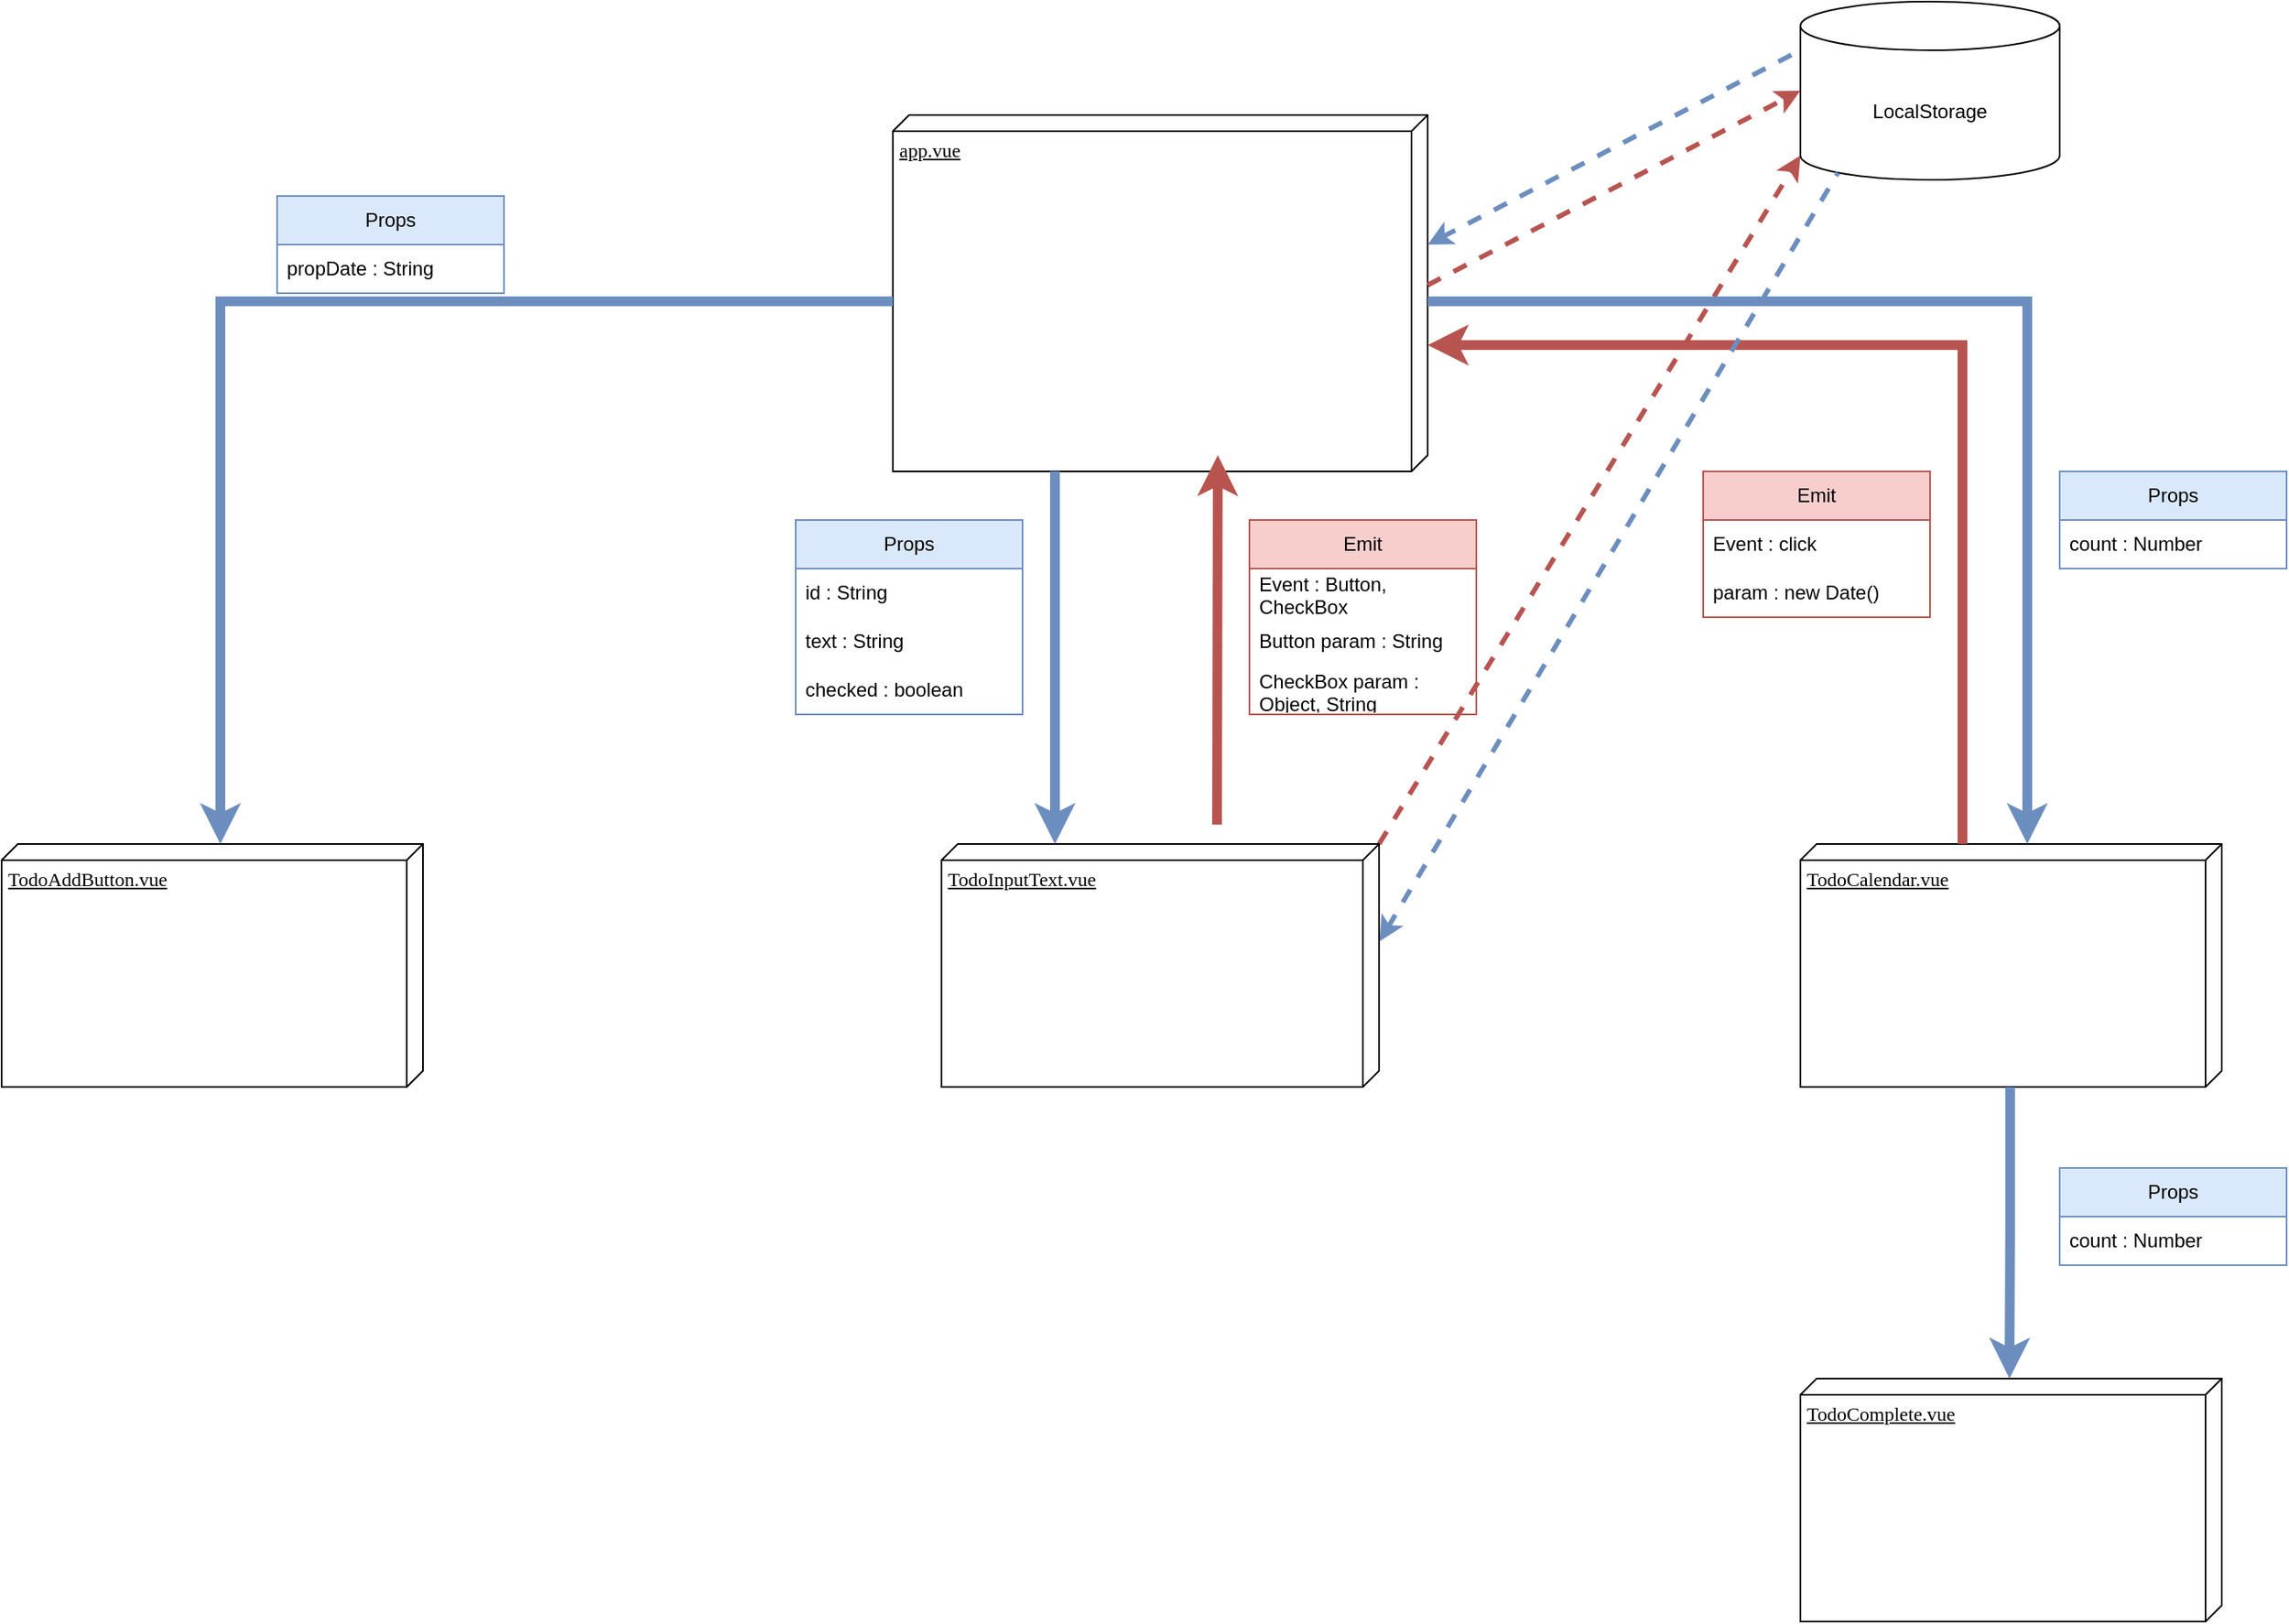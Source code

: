 <mxfile version="22.1.18" type="github">
  <diagram name="Page-1" id="5f0bae14-7c28-e335-631c-24af17079c00">
    <mxGraphModel dx="2722" dy="1065" grid="1" gridSize="10" guides="1" tooltips="1" connect="1" arrows="1" fold="1" page="1" pageScale="1" pageWidth="1100" pageHeight="850" background="none" math="0" shadow="0">
      <root>
        <mxCell id="0" />
        <mxCell id="1" parent="0" />
        <mxCell id="PG6F--C3BCuWcFgW1hUm-42" value="" style="endArrow=classic;dashed=1;html=1;rounded=0;elbow=vertical;entryX=0;entryY=1;entryDx=0;entryDy=-15;entryPerimeter=0;strokeWidth=3;fillColor=#f8cecc;strokeColor=#b85450;endFill=1;" edge="1" parent="1" target="PG6F--C3BCuWcFgW1hUm-6">
          <mxGeometry width="50" height="50" relative="1" as="geometry">
            <mxPoint x="420" y="520" as="sourcePoint" />
            <mxPoint x="870" y="85" as="targetPoint" />
          </mxGeometry>
        </mxCell>
        <mxCell id="39150e848f15840c-1" value="app.vue&lt;br&gt;" style="verticalAlign=top;align=left;spacingTop=8;spacingLeft=2;spacingRight=12;shape=cube;size=10;direction=south;fontStyle=4;html=1;rounded=0;shadow=0;comic=0;labelBackgroundColor=none;strokeWidth=1;fontFamily=Verdana;fontSize=12" parent="1" vertex="1">
          <mxGeometry x="120" y="70" width="330" height="220" as="geometry" />
        </mxCell>
        <mxCell id="39150e848f15840c-3" value="TodoAddButton.vue" style="verticalAlign=top;align=left;spacingTop=8;spacingLeft=2;spacingRight=12;shape=cube;size=10;direction=south;fontStyle=4;html=1;rounded=0;shadow=0;comic=0;labelBackgroundColor=none;strokeWidth=1;fontFamily=Verdana;fontSize=12" parent="1" vertex="1">
          <mxGeometry x="-430" y="520" width="260" height="150" as="geometry" />
        </mxCell>
        <mxCell id="xIhWZkwzxBWh5TZMSCm_-5" value="TodoInputText.vue" style="verticalAlign=top;align=left;spacingTop=8;spacingLeft=2;spacingRight=12;shape=cube;size=10;direction=south;fontStyle=4;html=1;rounded=0;shadow=0;comic=0;labelBackgroundColor=none;strokeWidth=1;fontFamily=Verdana;fontSize=12" parent="1" vertex="1">
          <mxGeometry x="150" y="520" width="270" height="150" as="geometry" />
        </mxCell>
        <mxCell id="PG6F--C3BCuWcFgW1hUm-1" value="TodoCalendar.vue" style="verticalAlign=top;align=left;spacingTop=8;spacingLeft=2;spacingRight=12;shape=cube;size=10;direction=south;fontStyle=4;html=1;rounded=0;shadow=0;comic=0;labelBackgroundColor=none;strokeWidth=1;fontFamily=Verdana;fontSize=12" vertex="1" parent="1">
          <mxGeometry x="680" y="520" width="260" height="150" as="geometry" />
        </mxCell>
        <mxCell id="PG6F--C3BCuWcFgW1hUm-2" value="TodoComplete.vue" style="verticalAlign=top;align=left;spacingTop=8;spacingLeft=2;spacingRight=12;shape=cube;size=10;direction=south;fontStyle=4;html=1;rounded=0;shadow=0;comic=0;labelBackgroundColor=none;strokeWidth=1;fontFamily=Verdana;fontSize=12" vertex="1" parent="1">
          <mxGeometry x="680" y="850" width="260" height="150" as="geometry" />
        </mxCell>
        <mxCell id="PG6F--C3BCuWcFgW1hUm-6" value="LocalStorage" style="shape=cylinder3;whiteSpace=wrap;html=1;boundedLbl=1;backgroundOutline=1;size=15;" vertex="1" parent="1">
          <mxGeometry x="680" width="160" height="110" as="geometry" />
        </mxCell>
        <mxCell id="PG6F--C3BCuWcFgW1hUm-7" style="edgeStyle=elbowEdgeStyle;rounded=0;orthogonalLoop=1;jettySize=auto;elbow=vertical;html=1;strokeWidth=6;fillColor=#dae8fc;strokeColor=#6c8ebf;" edge="1" parent="1">
          <mxGeometry relative="1" as="geometry">
            <mxPoint x="220" y="290" as="sourcePoint" />
            <mxPoint x="220" y="520" as="targetPoint" />
            <Array as="points">
              <mxPoint x="220" y="420" />
            </Array>
          </mxGeometry>
        </mxCell>
        <mxCell id="PG6F--C3BCuWcFgW1hUm-8" style="edgeStyle=elbowEdgeStyle;rounded=0;orthogonalLoop=1;jettySize=auto;html=1;entryX=0;entryY=0;entryDx=0;entryDy=125;entryPerimeter=0;exitX=0;exitY=0;exitDx=115;exitDy=330;exitPerimeter=0;fillColor=#dae8fc;strokeColor=#6c8ebf;strokeWidth=6;" edge="1" parent="1" source="39150e848f15840c-1" target="39150e848f15840c-3">
          <mxGeometry relative="1" as="geometry">
            <Array as="points">
              <mxPoint x="-295" y="350" />
            </Array>
          </mxGeometry>
        </mxCell>
        <mxCell id="PG6F--C3BCuWcFgW1hUm-9" style="edgeStyle=elbowEdgeStyle;rounded=0;orthogonalLoop=1;jettySize=auto;html=1;exitX=0;exitY=0;exitDx=115;exitDy=330;exitPerimeter=0;fillColor=#dae8fc;strokeColor=#6c8ebf;strokeWidth=6;" edge="1" parent="1">
          <mxGeometry relative="1" as="geometry">
            <mxPoint x="450" y="185" as="sourcePoint" />
            <mxPoint x="820" y="520" as="targetPoint" />
            <Array as="points">
              <mxPoint x="820" y="210" />
            </Array>
          </mxGeometry>
        </mxCell>
        <mxCell id="PG6F--C3BCuWcFgW1hUm-10" style="edgeStyle=elbowEdgeStyle;rounded=0;orthogonalLoop=1;jettySize=auto;elbow=vertical;html=1;strokeWidth=6;fillColor=#dae8fc;strokeColor=#6c8ebf;" edge="1" parent="1">
          <mxGeometry relative="1" as="geometry">
            <mxPoint x="809.41" y="670" as="sourcePoint" />
            <mxPoint x="809" y="850" as="targetPoint" />
            <Array as="points" />
          </mxGeometry>
        </mxCell>
        <mxCell id="PG6F--C3BCuWcFgW1hUm-12" style="edgeStyle=elbowEdgeStyle;rounded=0;orthogonalLoop=1;jettySize=auto;html=1;fillColor=#f8cecc;strokeColor=#b85450;strokeWidth=6;entryX=0.632;entryY=1.01;entryDx=0;entryDy=0;entryPerimeter=0;" edge="1" parent="1">
          <mxGeometry relative="1" as="geometry">
            <mxPoint x="321" y="280" as="targetPoint" />
            <mxPoint x="320" y="508" as="sourcePoint" />
            <Array as="points" />
          </mxGeometry>
        </mxCell>
        <mxCell id="PG6F--C3BCuWcFgW1hUm-13" style="edgeStyle=elbowEdgeStyle;rounded=0;orthogonalLoop=1;jettySize=auto;html=1;fillColor=#f8cecc;strokeColor=#b85450;strokeWidth=6;entryX=0.632;entryY=1.01;entryDx=0;entryDy=0;entryPerimeter=0;" edge="1" parent="1" source="PG6F--C3BCuWcFgW1hUm-1">
          <mxGeometry relative="1" as="geometry">
            <mxPoint x="450" y="212" as="targetPoint" />
            <mxPoint x="780" y="520" as="sourcePoint" />
            <Array as="points">
              <mxPoint x="780" y="380" />
            </Array>
          </mxGeometry>
        </mxCell>
        <mxCell id="PG6F--C3BCuWcFgW1hUm-18" value="Props" style="swimlane;fontStyle=0;childLayout=stackLayout;horizontal=1;startSize=30;horizontalStack=0;resizeParent=1;resizeParentMax=0;resizeLast=0;collapsible=1;marginBottom=0;whiteSpace=wrap;html=1;fillColor=#dae8fc;strokeColor=#6c8ebf;" vertex="1" parent="1">
          <mxGeometry x="60" y="320" width="140" height="120" as="geometry" />
        </mxCell>
        <mxCell id="PG6F--C3BCuWcFgW1hUm-19" value="id : String" style="text;strokeColor=none;fillColor=none;align=left;verticalAlign=middle;spacingLeft=4;spacingRight=4;overflow=hidden;points=[[0,0.5],[1,0.5]];portConstraint=eastwest;rotatable=0;whiteSpace=wrap;html=1;" vertex="1" parent="PG6F--C3BCuWcFgW1hUm-18">
          <mxGeometry y="30" width="140" height="30" as="geometry" />
        </mxCell>
        <mxCell id="PG6F--C3BCuWcFgW1hUm-20" value="text : String" style="text;strokeColor=none;fillColor=none;align=left;verticalAlign=middle;spacingLeft=4;spacingRight=4;overflow=hidden;points=[[0,0.5],[1,0.5]];portConstraint=eastwest;rotatable=0;whiteSpace=wrap;html=1;" vertex="1" parent="PG6F--C3BCuWcFgW1hUm-18">
          <mxGeometry y="60" width="140" height="30" as="geometry" />
        </mxCell>
        <mxCell id="PG6F--C3BCuWcFgW1hUm-21" value="checked : boolean" style="text;strokeColor=none;fillColor=none;align=left;verticalAlign=middle;spacingLeft=4;spacingRight=4;overflow=hidden;points=[[0,0.5],[1,0.5]];portConstraint=eastwest;rotatable=0;whiteSpace=wrap;html=1;" vertex="1" parent="PG6F--C3BCuWcFgW1hUm-18">
          <mxGeometry y="90" width="140" height="30" as="geometry" />
        </mxCell>
        <mxCell id="PG6F--C3BCuWcFgW1hUm-22" value="Props" style="swimlane;fontStyle=0;childLayout=stackLayout;horizontal=1;startSize=30;horizontalStack=0;resizeParent=1;resizeParentMax=0;resizeLast=0;collapsible=1;marginBottom=0;whiteSpace=wrap;html=1;fillColor=#dae8fc;strokeColor=#6c8ebf;" vertex="1" parent="1">
          <mxGeometry x="-260" y="120" width="140" height="60" as="geometry" />
        </mxCell>
        <mxCell id="PG6F--C3BCuWcFgW1hUm-23" value="propDate : String" style="text;strokeColor=none;fillColor=none;align=left;verticalAlign=middle;spacingLeft=4;spacingRight=4;overflow=hidden;points=[[0,0.5],[1,0.5]];portConstraint=eastwest;rotatable=0;whiteSpace=wrap;html=1;" vertex="1" parent="PG6F--C3BCuWcFgW1hUm-22">
          <mxGeometry y="30" width="140" height="30" as="geometry" />
        </mxCell>
        <mxCell id="PG6F--C3BCuWcFgW1hUm-26" value="Props" style="swimlane;fontStyle=0;childLayout=stackLayout;horizontal=1;startSize=30;horizontalStack=0;resizeParent=1;resizeParentMax=0;resizeLast=0;collapsible=1;marginBottom=0;whiteSpace=wrap;html=1;fillColor=#dae8fc;strokeColor=#6c8ebf;" vertex="1" parent="1">
          <mxGeometry x="840" y="290" width="140" height="60" as="geometry" />
        </mxCell>
        <mxCell id="PG6F--C3BCuWcFgW1hUm-27" value="count : Number" style="text;strokeColor=none;fillColor=none;align=left;verticalAlign=middle;spacingLeft=4;spacingRight=4;overflow=hidden;points=[[0,0.5],[1,0.5]];portConstraint=eastwest;rotatable=0;whiteSpace=wrap;html=1;" vertex="1" parent="PG6F--C3BCuWcFgW1hUm-26">
          <mxGeometry y="30" width="140" height="30" as="geometry" />
        </mxCell>
        <mxCell id="PG6F--C3BCuWcFgW1hUm-28" value="Props" style="swimlane;fontStyle=0;childLayout=stackLayout;horizontal=1;startSize=30;horizontalStack=0;resizeParent=1;resizeParentMax=0;resizeLast=0;collapsible=1;marginBottom=0;whiteSpace=wrap;html=1;fillColor=#dae8fc;strokeColor=#6c8ebf;" vertex="1" parent="1">
          <mxGeometry x="840" y="720" width="140" height="60" as="geometry" />
        </mxCell>
        <mxCell id="PG6F--C3BCuWcFgW1hUm-29" value="count : Number" style="text;strokeColor=none;fillColor=none;align=left;verticalAlign=middle;spacingLeft=4;spacingRight=4;overflow=hidden;points=[[0,0.5],[1,0.5]];portConstraint=eastwest;rotatable=0;whiteSpace=wrap;html=1;" vertex="1" parent="PG6F--C3BCuWcFgW1hUm-28">
          <mxGeometry y="30" width="140" height="30" as="geometry" />
        </mxCell>
        <mxCell id="PG6F--C3BCuWcFgW1hUm-30" value="Emit" style="swimlane;fontStyle=0;childLayout=stackLayout;horizontal=1;startSize=30;horizontalStack=0;resizeParent=1;resizeParentMax=0;resizeLast=0;collapsible=1;marginBottom=0;whiteSpace=wrap;html=1;fillColor=#f8cecc;strokeColor=#b85450;" vertex="1" parent="1">
          <mxGeometry x="620" y="290" width="140" height="90" as="geometry" />
        </mxCell>
        <mxCell id="PG6F--C3BCuWcFgW1hUm-31" value="Event :&amp;nbsp;click" style="text;strokeColor=none;fillColor=none;align=left;verticalAlign=middle;spacingLeft=4;spacingRight=4;overflow=hidden;points=[[0,0.5],[1,0.5]];portConstraint=eastwest;rotatable=0;whiteSpace=wrap;html=1;" vertex="1" parent="PG6F--C3BCuWcFgW1hUm-30">
          <mxGeometry y="30" width="140" height="30" as="geometry" />
        </mxCell>
        <mxCell id="PG6F--C3BCuWcFgW1hUm-32" value="param :&amp;nbsp;new Date()" style="text;strokeColor=none;fillColor=none;align=left;verticalAlign=middle;spacingLeft=4;spacingRight=4;overflow=hidden;points=[[0,0.5],[1,0.5]];portConstraint=eastwest;rotatable=0;whiteSpace=wrap;html=1;" vertex="1" parent="PG6F--C3BCuWcFgW1hUm-30">
          <mxGeometry y="60" width="140" height="30" as="geometry" />
        </mxCell>
        <mxCell id="PG6F--C3BCuWcFgW1hUm-38" value="Emit" style="swimlane;fontStyle=0;childLayout=stackLayout;horizontal=1;startSize=30;horizontalStack=0;resizeParent=1;resizeParentMax=0;resizeLast=0;collapsible=1;marginBottom=0;whiteSpace=wrap;html=1;fillColor=#f8cecc;strokeColor=#b85450;" vertex="1" parent="1">
          <mxGeometry x="340" y="320" width="140" height="120" as="geometry" />
        </mxCell>
        <mxCell id="PG6F--C3BCuWcFgW1hUm-39" value="Event : Button, CheckBox" style="text;strokeColor=none;fillColor=none;align=left;verticalAlign=middle;spacingLeft=4;spacingRight=4;overflow=hidden;points=[[0,0.5],[1,0.5]];portConstraint=eastwest;rotatable=0;whiteSpace=wrap;html=1;" vertex="1" parent="PG6F--C3BCuWcFgW1hUm-38">
          <mxGeometry y="30" width="140" height="30" as="geometry" />
        </mxCell>
        <mxCell id="PG6F--C3BCuWcFgW1hUm-40" value="Button param : String" style="text;strokeColor=none;fillColor=none;align=left;verticalAlign=middle;spacingLeft=4;spacingRight=4;overflow=hidden;points=[[0,0.5],[1,0.5]];portConstraint=eastwest;rotatable=0;whiteSpace=wrap;html=1;" vertex="1" parent="PG6F--C3BCuWcFgW1hUm-38">
          <mxGeometry y="60" width="140" height="30" as="geometry" />
        </mxCell>
        <mxCell id="PG6F--C3BCuWcFgW1hUm-41" value="CheckBox param : Object, String" style="text;strokeColor=none;fillColor=none;align=left;verticalAlign=middle;spacingLeft=4;spacingRight=4;overflow=hidden;points=[[0,0.5],[1,0.5]];portConstraint=eastwest;rotatable=0;whiteSpace=wrap;html=1;" vertex="1" parent="PG6F--C3BCuWcFgW1hUm-38">
          <mxGeometry y="90" width="140" height="30" as="geometry" />
        </mxCell>
        <mxCell id="PG6F--C3BCuWcFgW1hUm-43" value="" style="endArrow=classic;dashed=1;html=1;rounded=0;elbow=vertical;entryX=0;entryY=0.5;entryDx=0;entryDy=0;entryPerimeter=0;strokeWidth=3;fillColor=#f8cecc;strokeColor=#b85450;endFill=1;exitX=0;exitY=0;exitDx=105;exitDy=0;exitPerimeter=0;" edge="1" parent="1" source="39150e848f15840c-1" target="PG6F--C3BCuWcFgW1hUm-6">
          <mxGeometry width="50" height="50" relative="1" as="geometry">
            <mxPoint x="440" y="365" as="sourcePoint" />
            <mxPoint x="700" y="-60" as="targetPoint" />
          </mxGeometry>
        </mxCell>
        <mxCell id="PG6F--C3BCuWcFgW1hUm-44" value="" style="endArrow=none;dashed=1;html=1;rounded=0;elbow=vertical;entryX=0.145;entryY=1;entryDx=0;entryDy=-4.35;entryPerimeter=0;strokeWidth=3;fillColor=#dae8fc;strokeColor=#6c8ebf;endFill=0;exitX=0.401;exitY=-0.001;exitDx=0;exitDy=0;exitPerimeter=0;startArrow=classic;startFill=1;" edge="1" parent="1" source="xIhWZkwzxBWh5TZMSCm_-5" target="PG6F--C3BCuWcFgW1hUm-6">
          <mxGeometry width="50" height="50" relative="1" as="geometry">
            <mxPoint x="430" y="592.5" as="sourcePoint" />
            <mxPoint x="690" y="167.5" as="targetPoint" />
          </mxGeometry>
        </mxCell>
        <mxCell id="PG6F--C3BCuWcFgW1hUm-45" value="" style="endArrow=none;dashed=1;html=1;rounded=0;elbow=vertical;entryX=0;entryY=0.5;entryDx=0;entryDy=0;entryPerimeter=0;strokeWidth=3;fillColor=#dae8fc;strokeColor=#6c8ebf;endFill=0;exitX=0;exitY=0;exitDx=105;exitDy=0;exitPerimeter=0;startArrow=classic;startFill=1;" edge="1" parent="1">
          <mxGeometry width="50" height="50" relative="1" as="geometry">
            <mxPoint x="450" y="150" as="sourcePoint" />
            <mxPoint x="680" y="30" as="targetPoint" />
          </mxGeometry>
        </mxCell>
      </root>
    </mxGraphModel>
  </diagram>
</mxfile>
